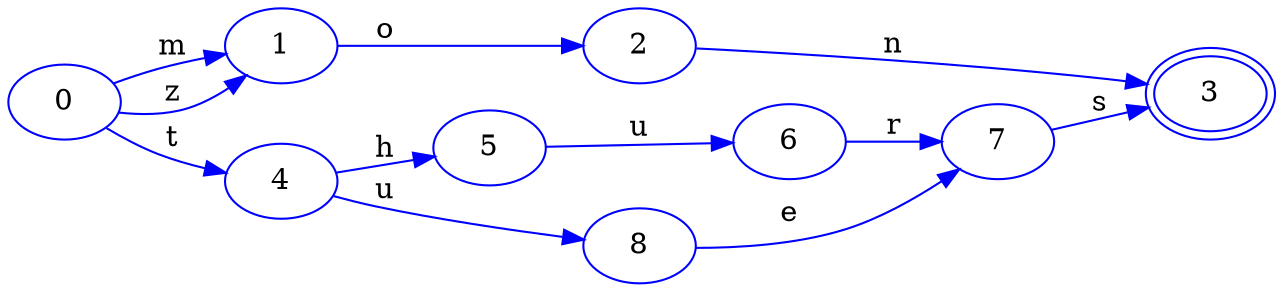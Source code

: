 digraph automaton {
  labelloc="l";
  labeljust="l";
  rankdir="LR";

  0 -> 1 [label="m",color="blue"];
  1 -> 2 [label="o",color="blue"];
  2 -> 3 [label="n",color="blue"];
  3 [peripheries=2];

  0 -> 4 [label="t",color="blue"];
  4 -> 5 [label="h",color="blue"];
  5 -> 6 [label="u",color="blue"];
  6 -> 7 [label="r",color="blue"];
  7 -> 3 [label="s",color="blue"];

  4 -> 8 [label="u",color="blue"];
  8 -> 7 [label="e",color="blue"];

  0 -> 1 [label="z",color="blue"];

  0,1,2,3,4,5,6,7,8 [color="blue"];
}
